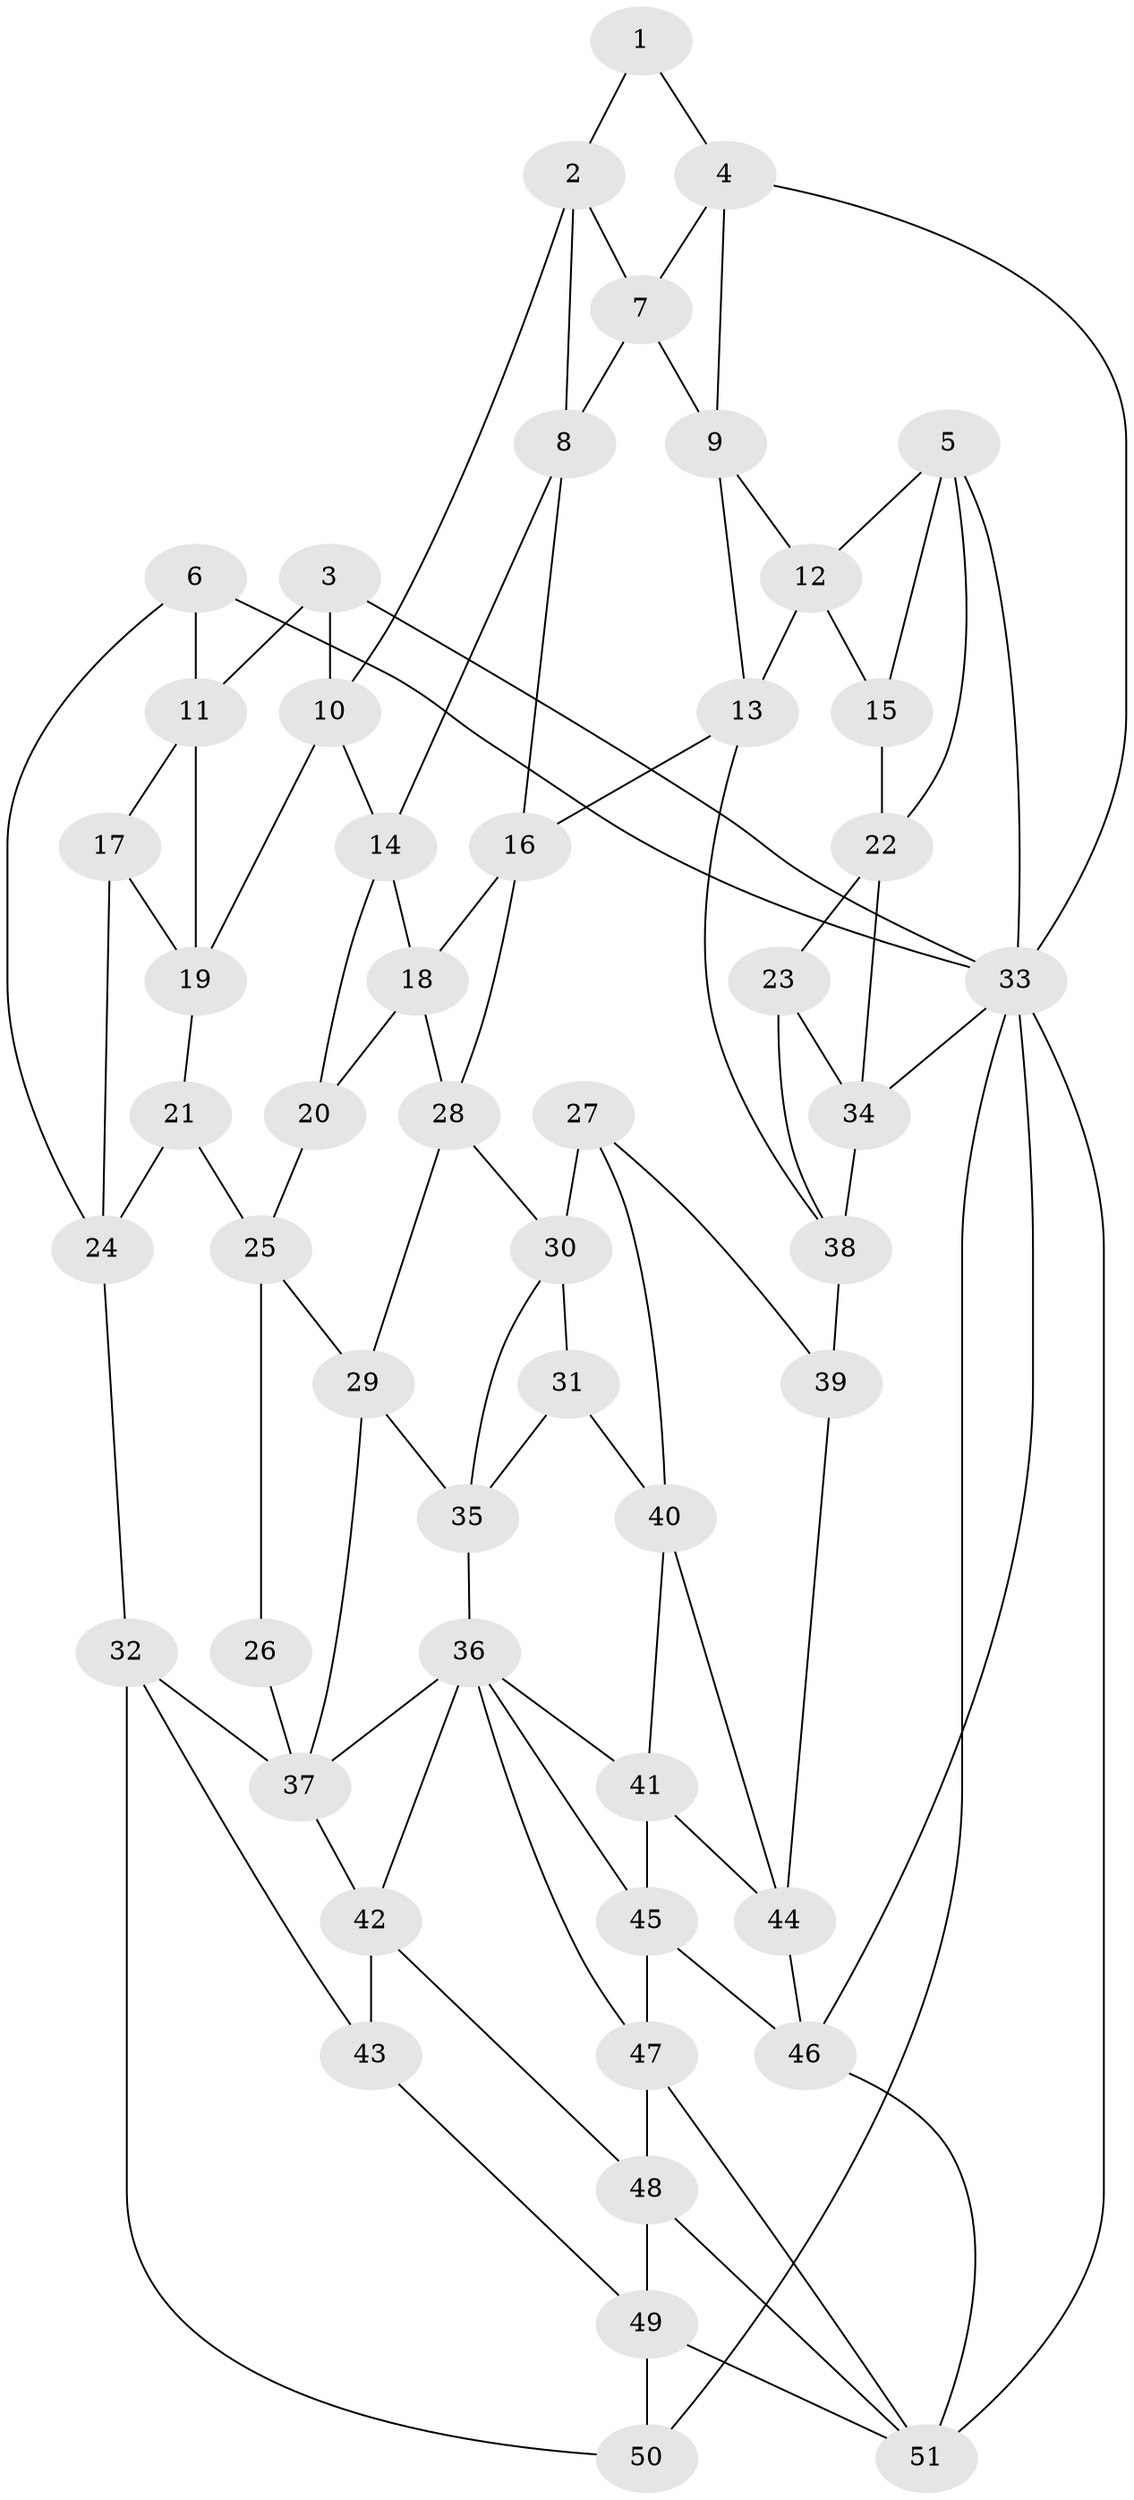 // original degree distribution, {3: 0.0196078431372549, 4: 0.23529411764705882, 6: 0.21568627450980393, 5: 0.5294117647058824}
// Generated by graph-tools (version 1.1) at 2025/51/03/09/25 03:51:02]
// undirected, 51 vertices, 98 edges
graph export_dot {
graph [start="1"]
  node [color=gray90,style=filled];
  1;
  2;
  3;
  4;
  5;
  6;
  7;
  8;
  9;
  10;
  11;
  12;
  13;
  14;
  15;
  16;
  17;
  18;
  19;
  20;
  21;
  22;
  23;
  24;
  25;
  26;
  27;
  28;
  29;
  30;
  31;
  32;
  33;
  34;
  35;
  36;
  37;
  38;
  39;
  40;
  41;
  42;
  43;
  44;
  45;
  46;
  47;
  48;
  49;
  50;
  51;
  1 -- 2 [weight=1.0];
  1 -- 4 [weight=1.0];
  2 -- 7 [weight=1.0];
  2 -- 8 [weight=1.0];
  2 -- 10 [weight=1.0];
  3 -- 10 [weight=1.0];
  3 -- 11 [weight=1.0];
  3 -- 33 [weight=1.0];
  4 -- 7 [weight=1.0];
  4 -- 9 [weight=1.0];
  4 -- 33 [weight=1.0];
  5 -- 12 [weight=1.0];
  5 -- 15 [weight=1.0];
  5 -- 22 [weight=1.0];
  5 -- 33 [weight=1.0];
  6 -- 11 [weight=1.0];
  6 -- 24 [weight=1.0];
  6 -- 33 [weight=1.0];
  7 -- 8 [weight=1.0];
  7 -- 9 [weight=1.0];
  8 -- 14 [weight=1.0];
  8 -- 16 [weight=1.0];
  9 -- 12 [weight=1.0];
  9 -- 13 [weight=1.0];
  10 -- 14 [weight=1.0];
  10 -- 19 [weight=1.0];
  11 -- 17 [weight=1.0];
  11 -- 19 [weight=1.0];
  12 -- 13 [weight=1.0];
  12 -- 15 [weight=1.0];
  13 -- 16 [weight=1.0];
  13 -- 38 [weight=1.0];
  14 -- 18 [weight=1.0];
  14 -- 20 [weight=1.0];
  15 -- 22 [weight=1.0];
  16 -- 18 [weight=1.0];
  16 -- 28 [weight=1.0];
  17 -- 19 [weight=1.0];
  17 -- 24 [weight=1.0];
  18 -- 20 [weight=1.0];
  18 -- 28 [weight=1.0];
  19 -- 21 [weight=1.0];
  20 -- 25 [weight=1.0];
  21 -- 24 [weight=1.0];
  21 -- 25 [weight=1.0];
  22 -- 23 [weight=1.0];
  22 -- 34 [weight=1.0];
  23 -- 34 [weight=1.0];
  23 -- 38 [weight=1.0];
  24 -- 32 [weight=1.0];
  25 -- 26 [weight=1.0];
  25 -- 29 [weight=1.0];
  26 -- 37 [weight=2.0];
  27 -- 30 [weight=1.0];
  27 -- 39 [weight=1.0];
  27 -- 40 [weight=1.0];
  28 -- 29 [weight=1.0];
  28 -- 30 [weight=1.0];
  29 -- 35 [weight=1.0];
  29 -- 37 [weight=1.0];
  30 -- 31 [weight=1.0];
  30 -- 35 [weight=1.0];
  31 -- 35 [weight=1.0];
  31 -- 40 [weight=1.0];
  32 -- 37 [weight=1.0];
  32 -- 43 [weight=1.0];
  32 -- 50 [weight=1.0];
  33 -- 34 [weight=1.0];
  33 -- 46 [weight=1.0];
  33 -- 50 [weight=1.0];
  33 -- 51 [weight=1.0];
  34 -- 38 [weight=1.0];
  35 -- 36 [weight=1.0];
  36 -- 37 [weight=1.0];
  36 -- 41 [weight=1.0];
  36 -- 42 [weight=1.0];
  36 -- 45 [weight=1.0];
  36 -- 47 [weight=1.0];
  37 -- 42 [weight=1.0];
  38 -- 39 [weight=2.0];
  39 -- 44 [weight=1.0];
  40 -- 41 [weight=1.0];
  40 -- 44 [weight=1.0];
  41 -- 44 [weight=1.0];
  41 -- 45 [weight=1.0];
  42 -- 43 [weight=1.0];
  42 -- 48 [weight=1.0];
  43 -- 49 [weight=1.0];
  44 -- 46 [weight=1.0];
  45 -- 46 [weight=1.0];
  45 -- 47 [weight=1.0];
  46 -- 51 [weight=1.0];
  47 -- 48 [weight=1.0];
  47 -- 51 [weight=1.0];
  48 -- 49 [weight=1.0];
  48 -- 51 [weight=1.0];
  49 -- 50 [weight=1.0];
  49 -- 51 [weight=1.0];
}
